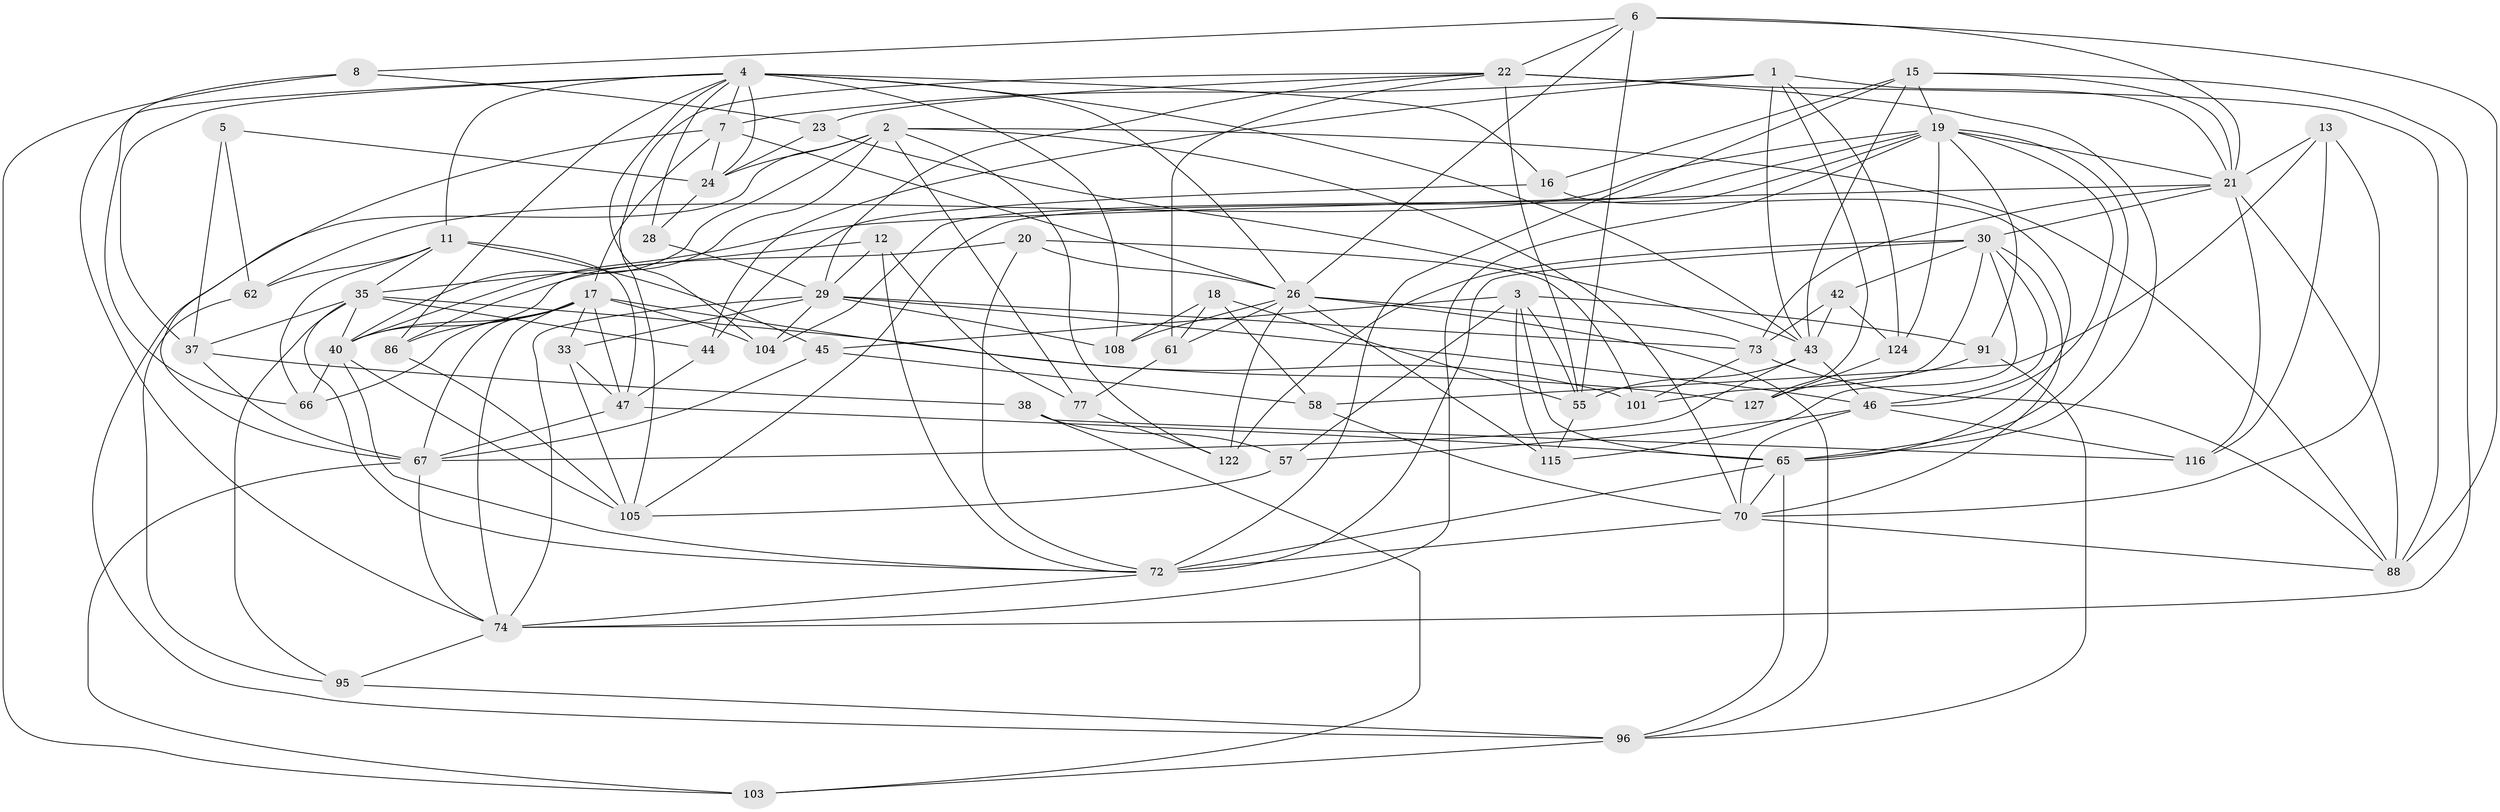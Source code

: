 // original degree distribution, {4: 1.0}
// Generated by graph-tools (version 1.1) at 2025/16/03/09/25 04:16:41]
// undirected, 64 vertices, 183 edges
graph export_dot {
graph [start="1"]
  node [color=gray90,style=filled];
  1 [super="+128"];
  2 [super="+98+121"];
  3 [super="+34"];
  4 [super="+10+9+14"];
  5;
  6 [super="+36"];
  7 [super="+111"];
  8;
  11 [super="+107"];
  12;
  13;
  15 [super="+27"];
  16;
  17 [super="+32+39+50"];
  18;
  19 [super="+25+71"];
  20;
  21 [super="+41+79+53"];
  22 [super="+63+49+31"];
  23;
  24 [super="+69"];
  26 [super="+60+59"];
  28;
  29 [super="+54+68+112"];
  30 [super="+52+89"];
  33;
  35 [super="+48+56"];
  37 [super="+99"];
  38;
  40 [super="+51"];
  42;
  43 [super="+106+75"];
  44;
  45;
  46 [super="+85+90"];
  47 [super="+78"];
  55 [super="+114"];
  57;
  58;
  61;
  62;
  65 [super="+97"];
  66;
  67 [super="+82"];
  70 [super="+84"];
  72 [super="+80+102"];
  73 [super="+109"];
  74 [super="+81+113"];
  77;
  86;
  88 [super="+126"];
  91;
  95;
  96 [super="+118"];
  101;
  103;
  104;
  105 [super="+117"];
  108;
  115;
  116;
  122;
  124;
  127;
  1 -- 127;
  1 -- 124;
  1 -- 44;
  1 -- 7;
  1 -- 21;
  1 -- 43;
  2 -- 70;
  2 -- 77;
  2 -- 86;
  2 -- 122;
  2 -- 40;
  2 -- 24;
  2 -- 88;
  2 -- 96;
  3 -- 91;
  3 -- 45;
  3 -- 115;
  3 -- 57;
  3 -- 55;
  3 -- 65;
  4 -- 74;
  4 -- 24;
  4 -- 11;
  4 -- 108;
  4 -- 37;
  4 -- 16;
  4 -- 104;
  4 -- 43 [weight=3];
  4 -- 26;
  4 -- 28;
  4 -- 86;
  4 -- 7;
  5 -- 62;
  5 -- 37 [weight=2];
  5 -- 24;
  6 -- 26;
  6 -- 21;
  6 -- 88;
  6 -- 8;
  6 -- 55;
  6 -- 22;
  7 -- 26;
  7 -- 67;
  7 -- 24;
  7 -- 17;
  8 -- 23;
  8 -- 66;
  8 -- 103;
  11 -- 66;
  11 -- 47;
  11 -- 45;
  11 -- 62;
  11 -- 35;
  12 -- 72;
  12 -- 77;
  12 -- 35;
  12 -- 29;
  13 -- 116;
  13 -- 58;
  13 -- 21;
  13 -- 70;
  15 -- 74;
  15 -- 16;
  15 -- 43;
  15 -- 21;
  15 -- 72;
  15 -- 19;
  16 -- 65;
  16 -- 44;
  17 -- 86;
  17 -- 33;
  17 -- 40;
  17 -- 104;
  17 -- 101;
  17 -- 47;
  17 -- 66;
  17 -- 74;
  17 -- 67;
  18 -- 108;
  18 -- 55;
  18 -- 61;
  18 -- 58;
  19 -- 62;
  19 -- 74;
  19 -- 21;
  19 -- 105;
  19 -- 91;
  19 -- 104;
  19 -- 124;
  19 -- 46;
  19 -- 65;
  20 -- 101;
  20 -- 40;
  20 -- 72;
  20 -- 26;
  21 -- 88;
  21 -- 30;
  21 -- 116;
  21 -- 40;
  21 -- 73;
  22 -- 65;
  22 -- 55 [weight=3];
  22 -- 23;
  22 -- 61;
  22 -- 29;
  22 -- 88;
  22 -- 105;
  23 -- 43;
  23 -- 24;
  24 -- 28;
  26 -- 115;
  26 -- 122;
  26 -- 96;
  26 -- 73;
  26 -- 108;
  26 -- 61;
  28 -- 29 [weight=2];
  29 -- 33;
  29 -- 108;
  29 -- 73;
  29 -- 74;
  29 -- 104;
  29 -- 46;
  30 -- 101;
  30 -- 115;
  30 -- 46;
  30 -- 42;
  30 -- 122;
  30 -- 72;
  30 -- 70;
  33 -- 105;
  33 -- 47;
  35 -- 95;
  35 -- 127;
  35 -- 44;
  35 -- 37;
  35 -- 40;
  35 -- 72;
  37 -- 38;
  37 -- 67;
  38 -- 57;
  38 -- 116;
  38 -- 103;
  40 -- 66;
  40 -- 72;
  40 -- 105;
  42 -- 124;
  42 -- 43;
  42 -- 73;
  43 -- 67;
  43 -- 46;
  43 -- 55;
  44 -- 47;
  45 -- 58;
  45 -- 67;
  46 -- 116;
  46 -- 57;
  46 -- 70 [weight=2];
  47 -- 65;
  47 -- 67;
  55 -- 115;
  57 -- 105;
  58 -- 70;
  61 -- 77;
  62 -- 95;
  65 -- 96;
  65 -- 72;
  65 -- 70;
  67 -- 103;
  67 -- 74;
  70 -- 88;
  70 -- 72 [weight=2];
  72 -- 74;
  73 -- 88;
  73 -- 101;
  74 -- 95;
  77 -- 122;
  86 -- 105;
  91 -- 127;
  91 -- 96;
  95 -- 96;
  96 -- 103;
  124 -- 127;
}
